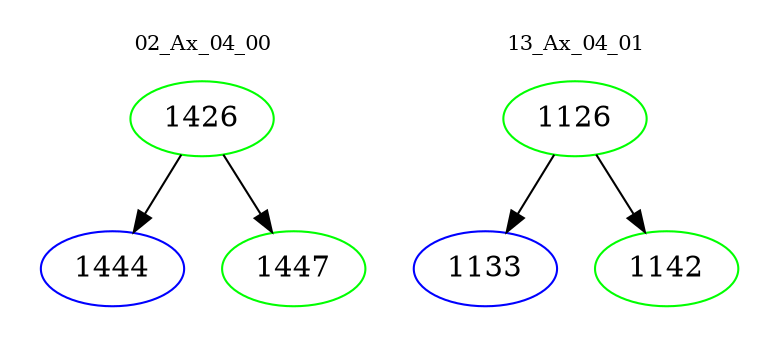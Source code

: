 digraph{
subgraph cluster_0 {
color = white
label = "02_Ax_04_00";
fontsize=10;
T0_1426 [label="1426", color="green"]
T0_1426 -> T0_1444 [color="black"]
T0_1444 [label="1444", color="blue"]
T0_1426 -> T0_1447 [color="black"]
T0_1447 [label="1447", color="green"]
}
subgraph cluster_1 {
color = white
label = "13_Ax_04_01";
fontsize=10;
T1_1126 [label="1126", color="green"]
T1_1126 -> T1_1133 [color="black"]
T1_1133 [label="1133", color="blue"]
T1_1126 -> T1_1142 [color="black"]
T1_1142 [label="1142", color="green"]
}
}
